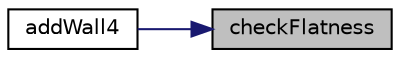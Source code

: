 digraph "checkFlatness"
{
 // LATEX_PDF_SIZE
  edge [fontname="Helvetica",fontsize="10",labelfontname="Helvetica",labelfontsize="10"];
  node [fontname="Helvetica",fontsize="10",shape=record];
  rankdir="RL";
  Node1 [label="checkFlatness",height=0.2,width=0.4,color="black", fillcolor="grey75", style="filled", fontcolor="black",tooltip=" "];
  Node1 -> Node2 [dir="back",color="midnightblue",fontsize="10",style="solid",fontname="Helvetica"];
  Node2 [label="addWall4",height=0.2,width=0.4,color="black", fillcolor="white", style="filled",URL="$classpFlow_1_1planeWall.html#acbaf6fa391684ef30020e453d9aaac0e",tooltip=" "];
}
